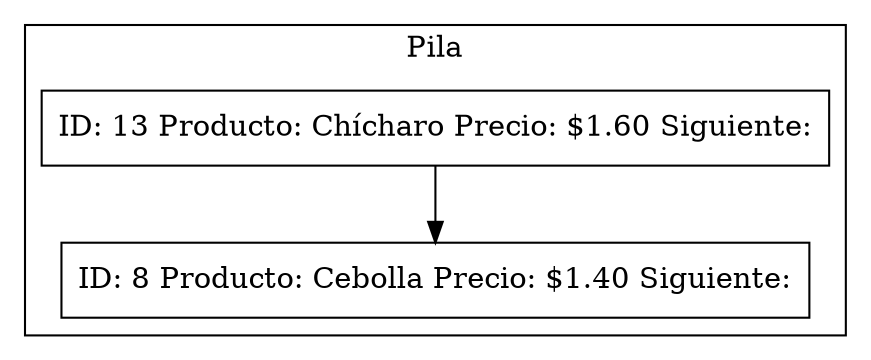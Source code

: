 digraph G {
    node [shape=record];
    rankdir=TB;
    subgraph cluster_0 {
        label = "Pila";
        n0 [label = "{<data> ID: 13 
 Producto: Chícharo 
 Precio: $1.60 
 Siguiente: }"];
        n1 [label = "{<data> ID: 8 
 Producto: Cebolla 
 Precio: $1.40 
 Siguiente: }"];
        n0 -> n1;
    }
}
